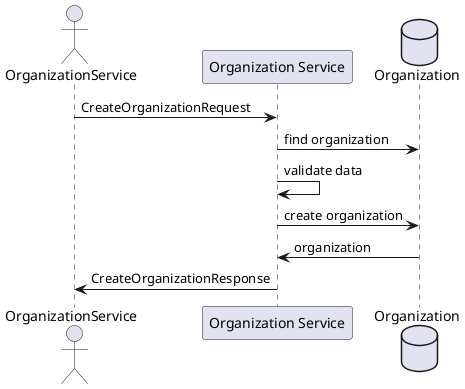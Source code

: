 @startuml

' Actor
actor "OrganizationService" as OS
participant "Organization Service" as S
database "Organization" as O


' Create New Organization
OS -> S: CreateOrganizationRequest
S -> O: find organization

S-> S: validate data
S-> O: create organization

O -> S:organization

S -> OS: CreateOrganizationResponse

@enduml